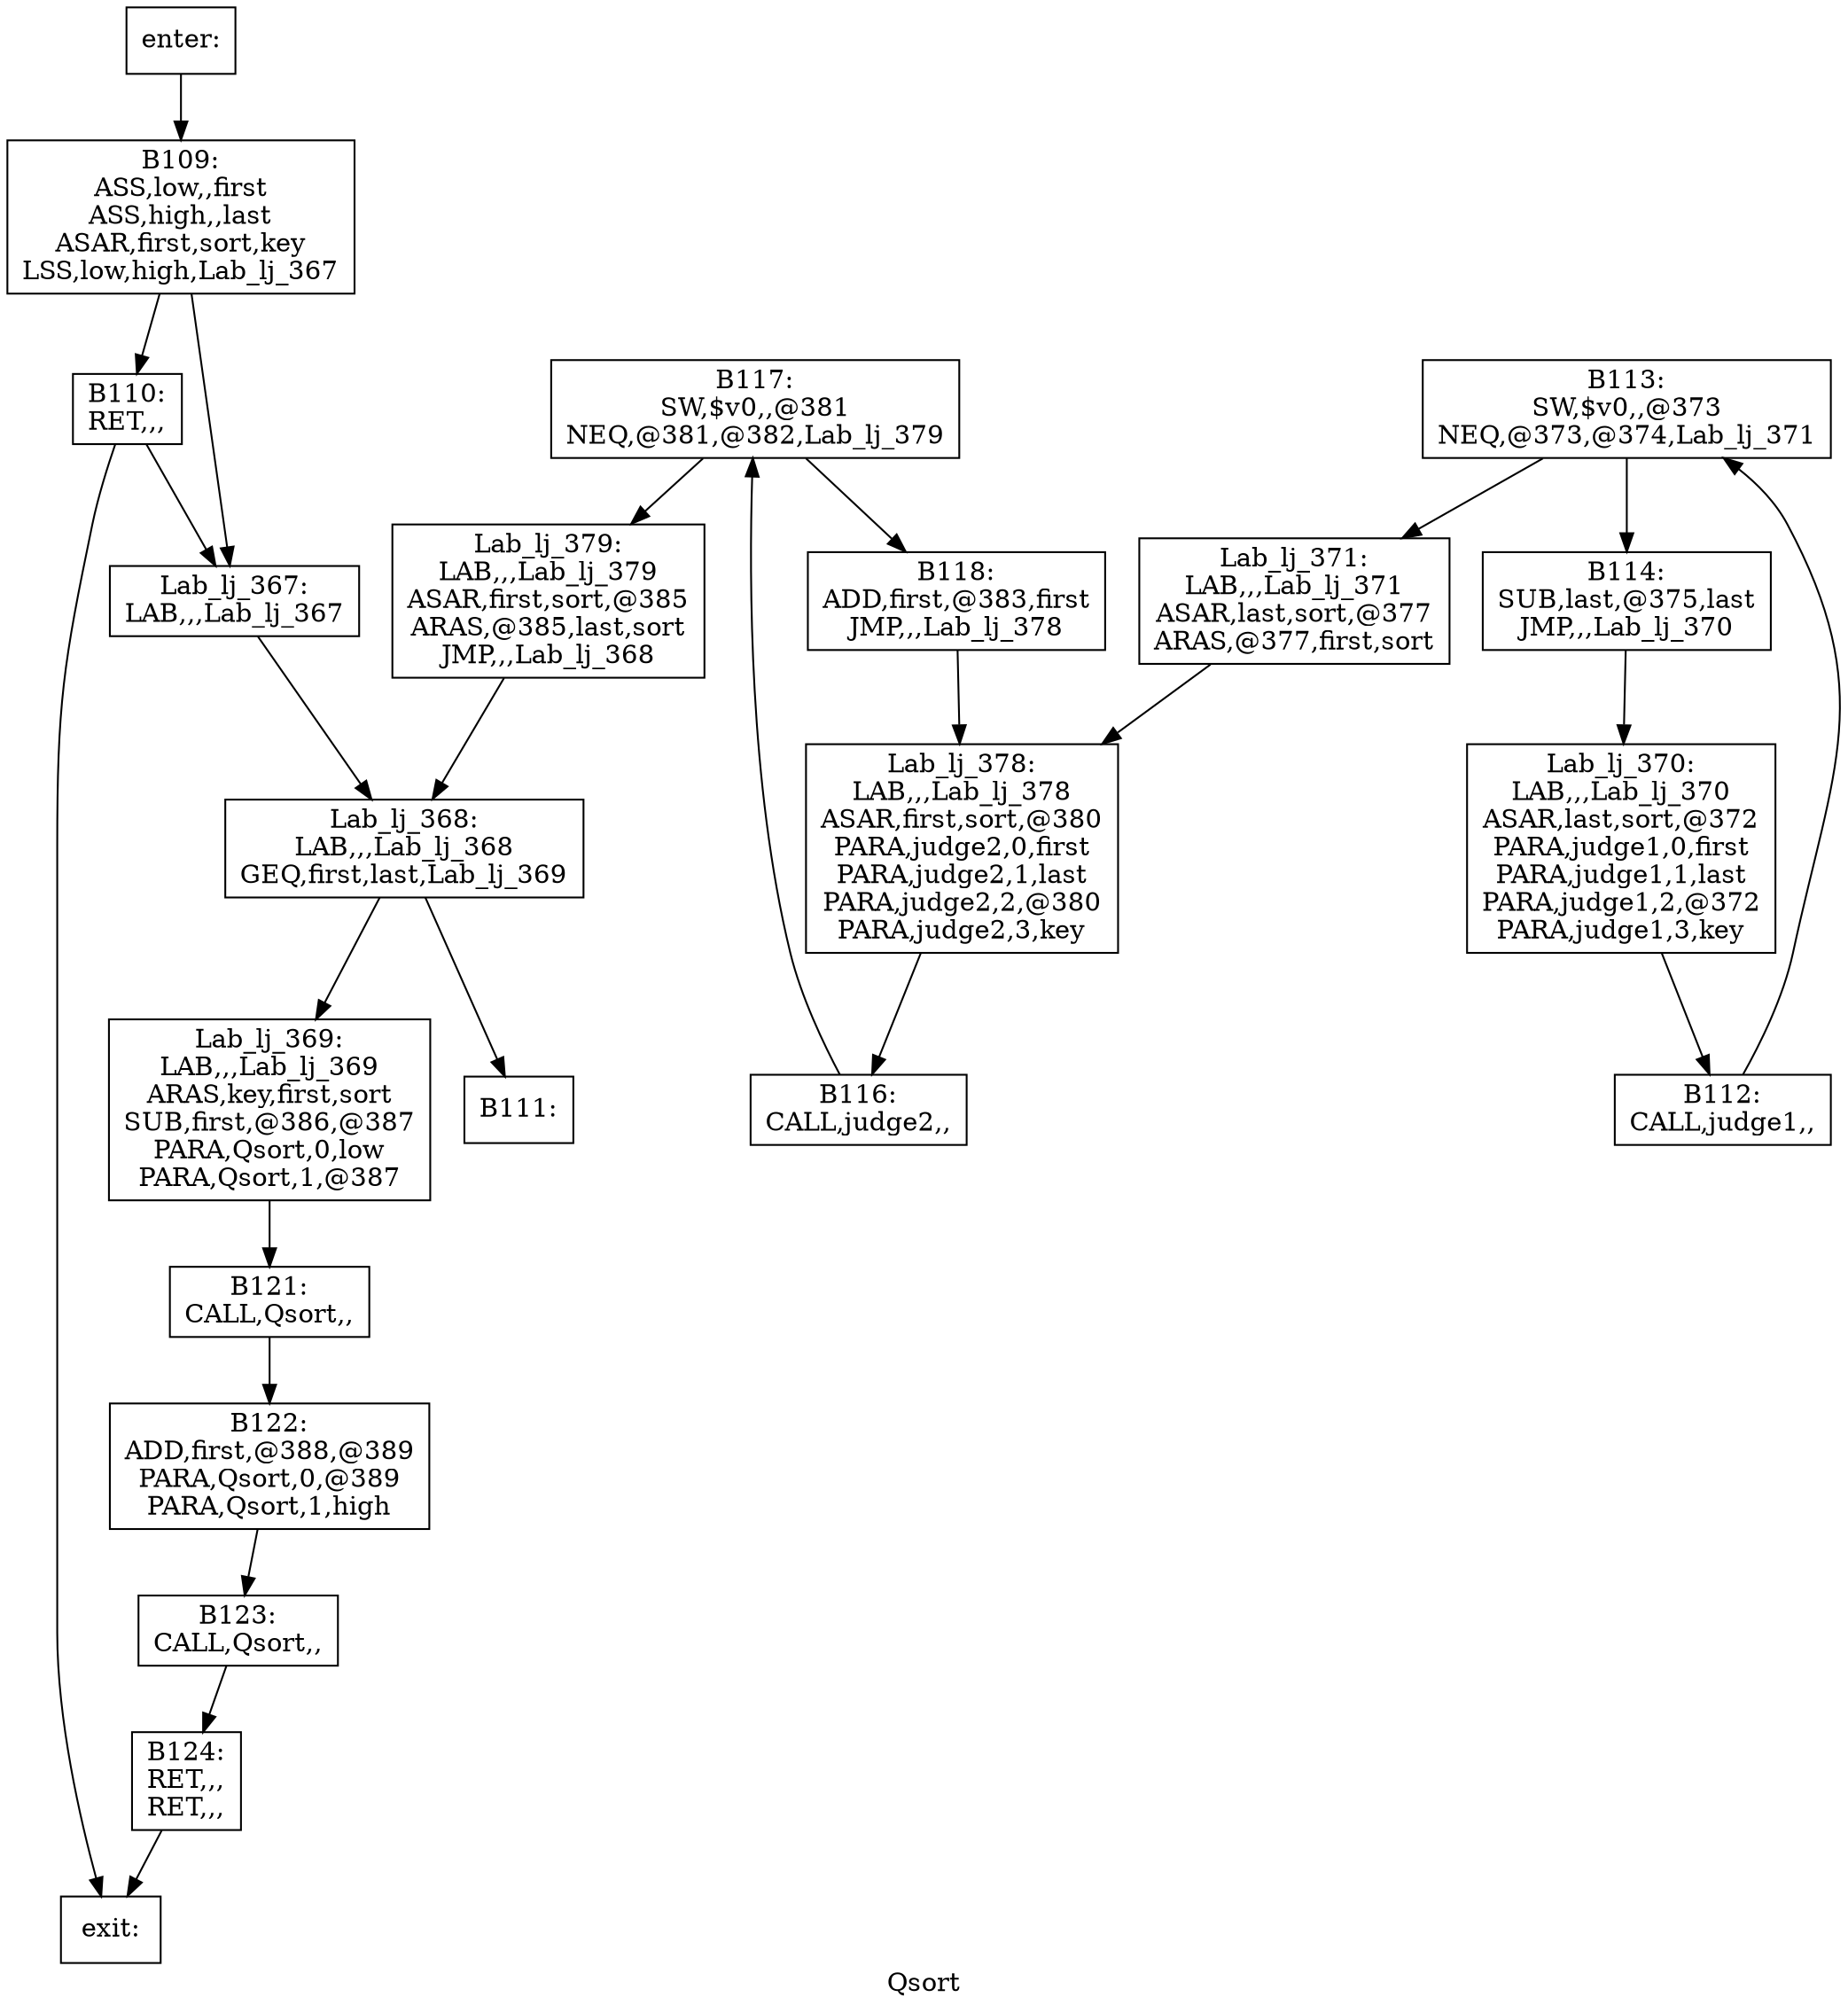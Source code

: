 digraph Qsort{
label =Qsort
B109[label="B109:\nASS,low,,first\nASS,high,,last\nASAR,first,sort,key\nLSS,low,high,Lab_lj_367\n" shape=box]
B110[label="B110:\nRET,,,\n" shape=box]
B111[label="B111:\n" shape=box]
B112[label="B112:\nCALL,judge1,,\n" shape=box]
B113[label="B113:\nSW,$v0,,@373\nNEQ,@373,@374,Lab_lj_371\n" shape=box]
B114[label="B114:\nSUB,last,@375,last\nJMP,,,Lab_lj_370\n" shape=box]
B116[label="B116:\nCALL,judge2,,\n" shape=box]
B117[label="B117:\nSW,$v0,,@381\nNEQ,@381,@382,Lab_lj_379\n" shape=box]
B118[label="B118:\nADD,first,@383,first\nJMP,,,Lab_lj_378\n" shape=box]
B121[label="B121:\nCALL,Qsort,,\n" shape=box]
B122[label="B122:\nADD,first,@388,@389\nPARA,Qsort,0,@389\nPARA,Qsort,1,high\n" shape=box]
B123[label="B123:\nCALL,Qsort,,\n" shape=box]
B124[label="B124:\nRET,,,\nRET,,,\n" shape=box]
Lab_lj_367[label="Lab_lj_367:\nLAB,,,Lab_lj_367\n" shape=box]
Lab_lj_368[label="Lab_lj_368:\nLAB,,,Lab_lj_368\nGEQ,first,last,Lab_lj_369\n" shape=box]
Lab_lj_369[label="Lab_lj_369:\nLAB,,,Lab_lj_369\nARAS,key,first,sort\nSUB,first,@386,@387\nPARA,Qsort,0,low\nPARA,Qsort,1,@387\n" shape=box]
Lab_lj_370[label="Lab_lj_370:\nLAB,,,Lab_lj_370\nASAR,last,sort,@372\nPARA,judge1,0,first\nPARA,judge1,1,last\nPARA,judge1,2,@372\nPARA,judge1,3,key\n" shape=box]
Lab_lj_371[label="Lab_lj_371:\nLAB,,,Lab_lj_371\nASAR,last,sort,@377\nARAS,@377,first,sort\n" shape=box]
Lab_lj_378[label="Lab_lj_378:\nLAB,,,Lab_lj_378\nASAR,first,sort,@380\nPARA,judge2,0,first\nPARA,judge2,1,last\nPARA,judge2,2,@380\nPARA,judge2,3,key\n" shape=box]
Lab_lj_379[label="Lab_lj_379:\nLAB,,,Lab_lj_379\nASAR,first,sort,@385\nARAS,@385,last,sort\nJMP,,,Lab_lj_368\n" shape=box]
enter[label="enter:\n" shape=box]
exit[label="exit:\n" shape=box]
B109->B110
B109->Lab_lj_367
B110->Lab_lj_367
B110->exit
B112->B113
B113->B114
B113->Lab_lj_371
B114->Lab_lj_370
B116->B117
B117->B118
B117->Lab_lj_379
B118->Lab_lj_378
B121->B122
B122->B123
B123->B124
B124->exit
Lab_lj_367->Lab_lj_368
Lab_lj_368->B111
Lab_lj_368->Lab_lj_369
Lab_lj_369->B121
Lab_lj_370->B112
Lab_lj_371->Lab_lj_378
Lab_lj_378->B116
Lab_lj_379->Lab_lj_368
enter->B109
}
